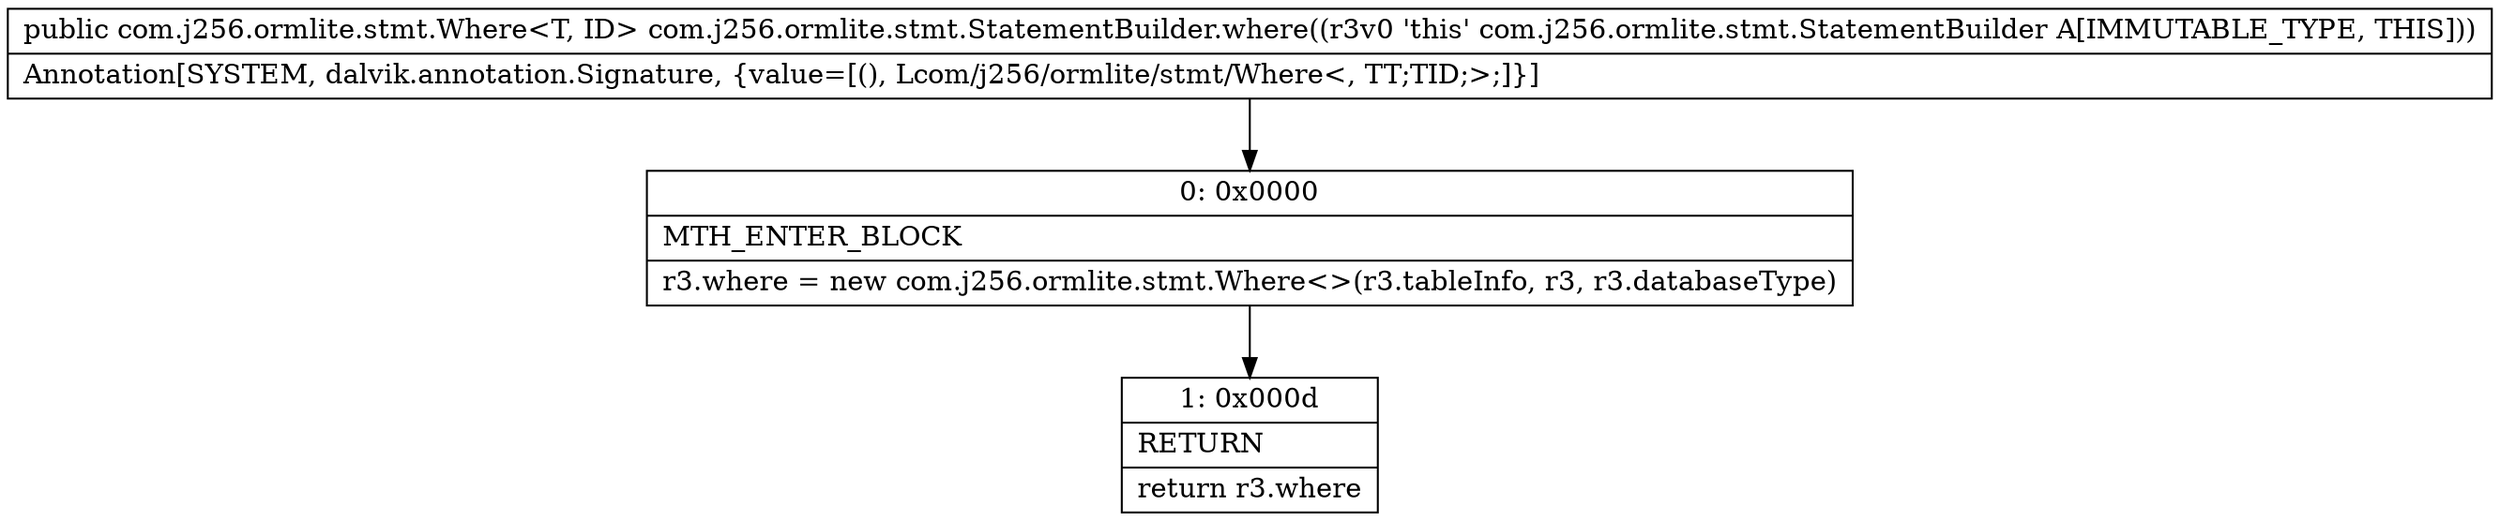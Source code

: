 digraph "CFG forcom.j256.ormlite.stmt.StatementBuilder.where()Lcom\/j256\/ormlite\/stmt\/Where;" {
Node_0 [shape=record,label="{0\:\ 0x0000|MTH_ENTER_BLOCK\l|r3.where = new com.j256.ormlite.stmt.Where\<\>(r3.tableInfo, r3, r3.databaseType)\l}"];
Node_1 [shape=record,label="{1\:\ 0x000d|RETURN\l|return r3.where\l}"];
MethodNode[shape=record,label="{public com.j256.ormlite.stmt.Where\<T, ID\> com.j256.ormlite.stmt.StatementBuilder.where((r3v0 'this' com.j256.ormlite.stmt.StatementBuilder A[IMMUTABLE_TYPE, THIS]))  | Annotation[SYSTEM, dalvik.annotation.Signature, \{value=[(), Lcom\/j256\/ormlite\/stmt\/Where\<, TT;TID;\>;]\}]\l}"];
MethodNode -> Node_0;
Node_0 -> Node_1;
}

